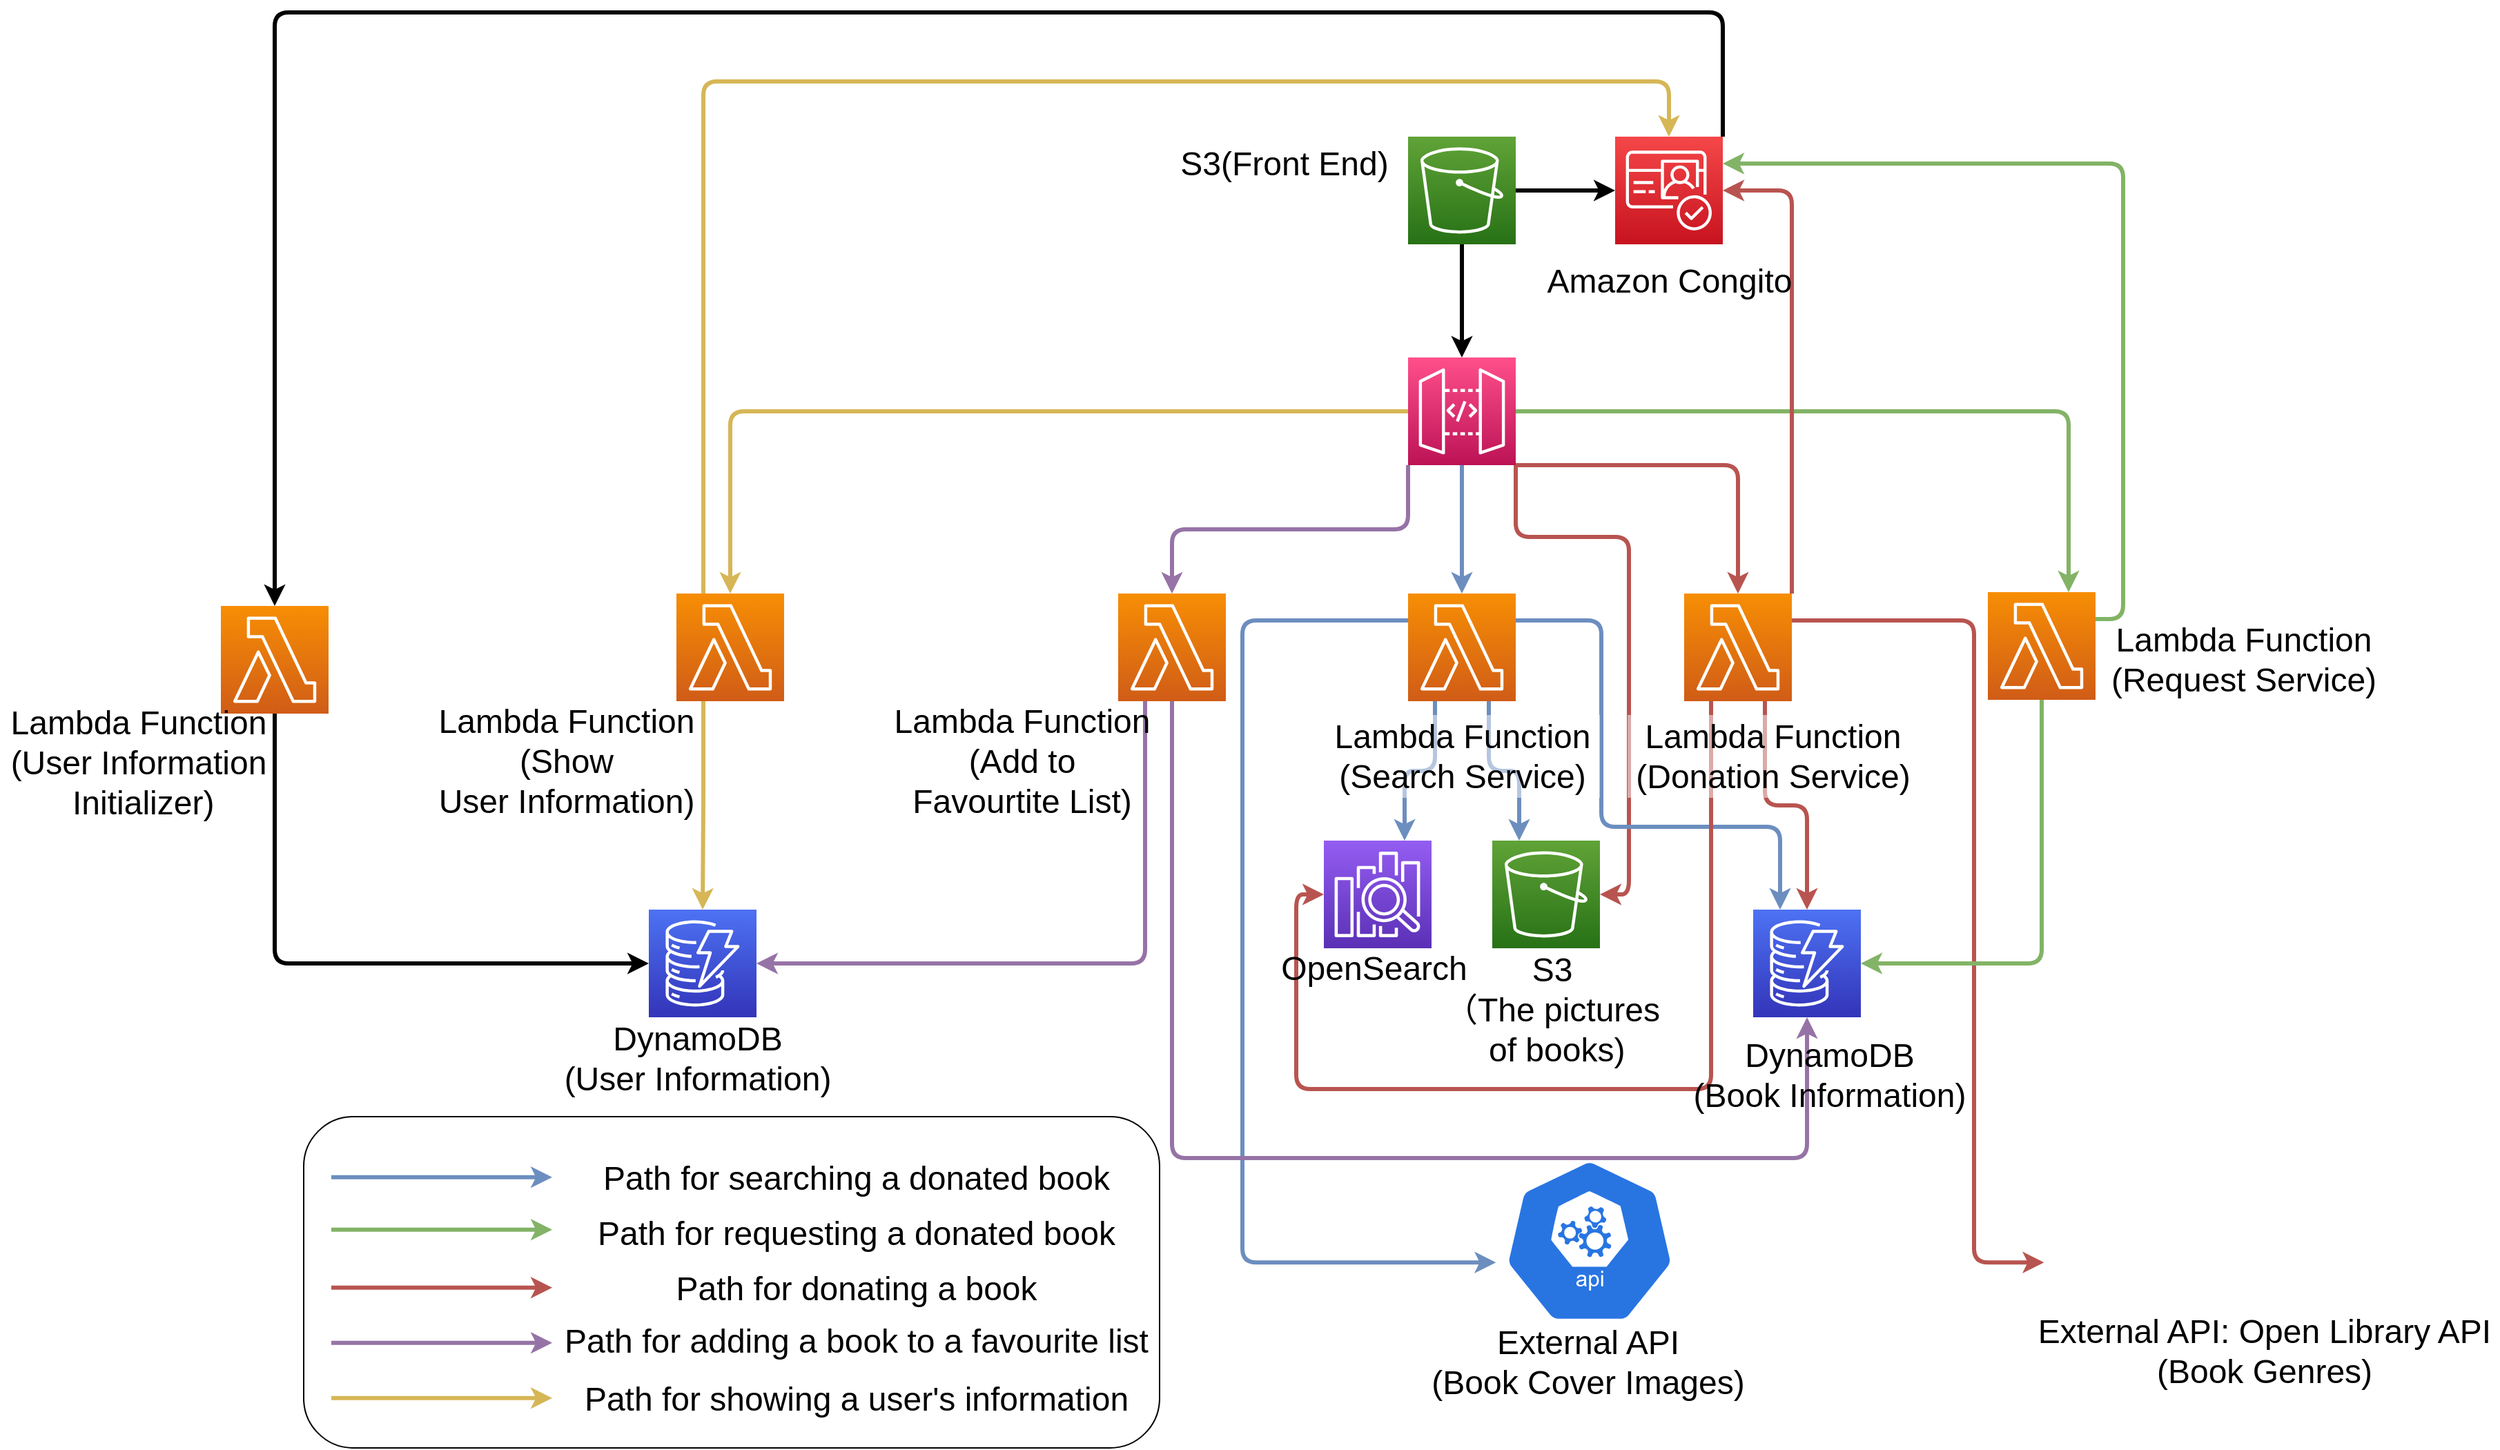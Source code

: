 <mxfile version="17.5.0" type="device"><diagram id="D3LNqmJcEc-z3oUtTfwB" name="Page-1"><mxGraphModel dx="2567" dy="1172" grid="1" gridSize="10" guides="1" tooltips="1" connect="1" arrows="1" fold="1" page="1" pageScale="1" pageWidth="827" pageHeight="1169" math="0" shadow="0"><root><mxCell id="0"/><mxCell id="1" parent="0"/><mxCell id="hub8qMFKJoHJLIhfeaCt-18" value="" style="rounded=1;whiteSpace=wrap;html=1;fontSize=24;" parent="1" vertex="1"><mxGeometry x="-550" y="870" width="620" height="240" as="geometry"/></mxCell><mxCell id="2CPSkWsIpG87qWUaYe0T-11" style="edgeStyle=orthogonalEdgeStyle;rounded=1;orthogonalLoop=1;jettySize=auto;html=1;exitX=0.5;exitY=1;exitDx=0;exitDy=0;exitPerimeter=0;entryX=0.5;entryY=0;entryDx=0;entryDy=0;entryPerimeter=0;strokeWidth=3;" parent="1" source="2CPSkWsIpG87qWUaYe0T-1" target="2CPSkWsIpG87qWUaYe0T-3" edge="1"><mxGeometry relative="1" as="geometry"/></mxCell><mxCell id="2CPSkWsIpG87qWUaYe0T-12" style="edgeStyle=orthogonalEdgeStyle;rounded=1;orthogonalLoop=1;jettySize=auto;html=1;exitX=1;exitY=0.5;exitDx=0;exitDy=0;exitPerimeter=0;strokeWidth=3;" parent="1" source="2CPSkWsIpG87qWUaYe0T-1" target="2CPSkWsIpG87qWUaYe0T-2" edge="1"><mxGeometry relative="1" as="geometry"/></mxCell><mxCell id="2CPSkWsIpG87qWUaYe0T-1" value="" style="points=[[0,0,0],[0.25,0,0],[0.5,0,0],[0.75,0,0],[1,0,0],[0,1,0],[0.25,1,0],[0.5,1,0],[0.75,1,0],[1,1,0],[0,0.25,0],[0,0.5,0],[0,0.75,0],[1,0.25,0],[1,0.5,0],[1,0.75,0]];outlineConnect=0;fontColor=#232F3E;gradientColor=#60A337;gradientDirection=north;fillColor=#277116;strokeColor=#ffffff;dashed=0;verticalLabelPosition=bottom;verticalAlign=top;align=center;html=1;fontSize=12;fontStyle=0;aspect=fixed;shape=mxgraph.aws4.resourceIcon;resIcon=mxgraph.aws4.s3;rounded=1;strokeWidth=3;" parent="1" vertex="1"><mxGeometry x="250" y="160" width="78" height="78" as="geometry"/></mxCell><mxCell id="_5RfHuEOXSOQChCm1ZdF-5" style="edgeStyle=orthogonalEdgeStyle;rounded=1;orthogonalLoop=1;jettySize=auto;html=1;exitX=1;exitY=0;exitDx=0;exitDy=0;exitPerimeter=0;strokeWidth=3;entryX=0.5;entryY=0;entryDx=0;entryDy=0;entryPerimeter=0;" edge="1" parent="1" source="2CPSkWsIpG87qWUaYe0T-2" target="_5RfHuEOXSOQChCm1ZdF-11"><mxGeometry relative="1" as="geometry"><mxPoint x="-540" y="510" as="targetPoint"/><Array as="points"><mxPoint x="478" y="70"/><mxPoint x="-571" y="70"/></Array></mxGeometry></mxCell><mxCell id="2CPSkWsIpG87qWUaYe0T-2" value="" style="points=[[0,0,0],[0.25,0,0],[0.5,0,0],[0.75,0,0],[1,0,0],[0,1,0],[0.25,1,0],[0.5,1,0],[0.75,1,0],[1,1,0],[0,0.25,0],[0,0.5,0],[0,0.75,0],[1,0.25,0],[1,0.5,0],[1,0.75,0]];outlineConnect=0;fontColor=#232F3E;gradientColor=#F54749;gradientDirection=north;fillColor=#C7131F;strokeColor=#ffffff;dashed=0;verticalLabelPosition=bottom;verticalAlign=top;align=center;html=1;fontSize=12;fontStyle=0;aspect=fixed;shape=mxgraph.aws4.resourceIcon;resIcon=mxgraph.aws4.cognito;rounded=1;strokeWidth=3;" parent="1" vertex="1"><mxGeometry x="400" y="160" width="78" height="78" as="geometry"/></mxCell><mxCell id="2CPSkWsIpG87qWUaYe0T-13" style="edgeStyle=orthogonalEdgeStyle;rounded=1;orthogonalLoop=1;jettySize=auto;html=1;exitX=1;exitY=0.5;exitDx=0;exitDy=0;exitPerimeter=0;entryX=0.75;entryY=0;entryDx=0;entryDy=0;entryPerimeter=0;fillColor=#d5e8d4;strokeColor=#82b366;strokeWidth=3;" parent="1" source="2CPSkWsIpG87qWUaYe0T-3" target="2CPSkWsIpG87qWUaYe0T-6" edge="1"><mxGeometry relative="1" as="geometry"/></mxCell><mxCell id="2CPSkWsIpG87qWUaYe0T-15" style="edgeStyle=orthogonalEdgeStyle;rounded=1;orthogonalLoop=1;jettySize=auto;html=1;entryX=0.5;entryY=0;entryDx=0;entryDy=0;entryPerimeter=0;exitX=0.5;exitY=1;exitDx=0;exitDy=0;exitPerimeter=0;strokeWidth=3;fillColor=#dae8fc;strokeColor=#6c8ebf;" parent="1" source="2CPSkWsIpG87qWUaYe0T-3" target="2CPSkWsIpG87qWUaYe0T-4" edge="1"><mxGeometry relative="1" as="geometry"><mxPoint x="300" y="410" as="sourcePoint"/></mxGeometry></mxCell><mxCell id="2CPSkWsIpG87qWUaYe0T-25" style="edgeStyle=orthogonalEdgeStyle;rounded=1;orthogonalLoop=1;jettySize=auto;html=1;exitX=0;exitY=0.5;exitDx=0;exitDy=0;exitPerimeter=0;strokeWidth=3;fillColor=#fff2cc;strokeColor=#d6b656;" parent="1" source="2CPSkWsIpG87qWUaYe0T-3" target="2CPSkWsIpG87qWUaYe0T-7" edge="1"><mxGeometry relative="1" as="geometry"/></mxCell><mxCell id="2CPSkWsIpG87qWUaYe0T-26" style="edgeStyle=orthogonalEdgeStyle;rounded=1;orthogonalLoop=1;jettySize=auto;html=1;exitX=0;exitY=1;exitDx=0;exitDy=0;exitPerimeter=0;entryX=0.5;entryY=0;entryDx=0;entryDy=0;entryPerimeter=0;strokeWidth=3;fillColor=#e1d5e7;strokeColor=#9673a6;" parent="1" source="2CPSkWsIpG87qWUaYe0T-3" target="2CPSkWsIpG87qWUaYe0T-16" edge="1"><mxGeometry relative="1" as="geometry"/></mxCell><mxCell id="2CPSkWsIpG87qWUaYe0T-32" style="edgeStyle=orthogonalEdgeStyle;rounded=1;orthogonalLoop=1;jettySize=auto;html=1;exitX=1;exitY=1;exitDx=0;exitDy=0;exitPerimeter=0;entryX=0.5;entryY=0;entryDx=0;entryDy=0;entryPerimeter=0;strokeWidth=3;fillColor=#f8cecc;strokeColor=#b85450;" parent="1" source="2CPSkWsIpG87qWUaYe0T-3" target="2CPSkWsIpG87qWUaYe0T-5" edge="1"><mxGeometry relative="1" as="geometry"><Array as="points"><mxPoint x="489" y="398"/></Array></mxGeometry></mxCell><mxCell id="ykMmjt7tCY-HOUM3ol9C-1" style="edgeStyle=orthogonalEdgeStyle;orthogonalLoop=1;jettySize=auto;html=1;exitX=1;exitY=1;exitDx=0;exitDy=0;exitPerimeter=0;entryX=1;entryY=0.5;entryDx=0;entryDy=0;entryPerimeter=0;fillColor=#f8cecc;strokeColor=#b85450;rounded=1;strokeWidth=3;" parent="1" source="2CPSkWsIpG87qWUaYe0T-3" target="2CPSkWsIpG87qWUaYe0T-24" edge="1"><mxGeometry relative="1" as="geometry"><mxPoint x="440" y="710" as="targetPoint"/><Array as="points"><mxPoint x="328" y="450"/><mxPoint x="410" y="450"/><mxPoint x="410" y="709"/></Array></mxGeometry></mxCell><mxCell id="2CPSkWsIpG87qWUaYe0T-3" value="" style="points=[[0,0,0],[0.25,0,0],[0.5,0,0],[0.75,0,0],[1,0,0],[0,1,0],[0.25,1,0],[0.5,1,0],[0.75,1,0],[1,1,0],[0,0.25,0],[0,0.5,0],[0,0.75,0],[1,0.25,0],[1,0.5,0],[1,0.75,0]];outlineConnect=0;fontColor=#232F3E;gradientColor=#FF4F8B;gradientDirection=north;fillColor=#BC1356;strokeColor=#ffffff;dashed=0;verticalLabelPosition=bottom;verticalAlign=top;align=center;html=1;fontSize=12;fontStyle=0;aspect=fixed;shape=mxgraph.aws4.resourceIcon;resIcon=mxgraph.aws4.api_gateway;rounded=1;strokeWidth=3;" parent="1" vertex="1"><mxGeometry x="250" y="320" width="78" height="78" as="geometry"/></mxCell><mxCell id="2CPSkWsIpG87qWUaYe0T-34" style="edgeStyle=orthogonalEdgeStyle;rounded=1;orthogonalLoop=1;jettySize=auto;html=1;exitX=0.75;exitY=1;exitDx=0;exitDy=0;exitPerimeter=0;entryX=0.25;entryY=0;entryDx=0;entryDy=0;entryPerimeter=0;strokeWidth=3;fillColor=#dae8fc;strokeColor=#6c8ebf;" parent="1" source="2CPSkWsIpG87qWUaYe0T-4" target="2CPSkWsIpG87qWUaYe0T-24" edge="1"><mxGeometry relative="1" as="geometry"/></mxCell><mxCell id="2CPSkWsIpG87qWUaYe0T-37" style="edgeStyle=orthogonalEdgeStyle;rounded=1;orthogonalLoop=1;jettySize=auto;html=1;exitX=0;exitY=0.25;exitDx=0;exitDy=0;exitPerimeter=0;entryX=0.005;entryY=0.63;entryDx=0;entryDy=0;entryPerimeter=0;strokeWidth=3;fillColor=#dae8fc;strokeColor=#6c8ebf;" parent="1" source="2CPSkWsIpG87qWUaYe0T-4" target="2CPSkWsIpG87qWUaYe0T-10" edge="1"><mxGeometry relative="1" as="geometry"><Array as="points"><mxPoint x="130" y="511"/><mxPoint x="130" y="976"/></Array></mxGeometry></mxCell><mxCell id="2CPSkWsIpG87qWUaYe0T-44" style="edgeStyle=orthogonalEdgeStyle;rounded=1;orthogonalLoop=1;jettySize=auto;html=1;exitX=1;exitY=0.25;exitDx=0;exitDy=0;exitPerimeter=0;entryX=0.25;entryY=0;entryDx=0;entryDy=0;entryPerimeter=0;strokeWidth=3;fillColor=#dae8fc;strokeColor=#6c8ebf;" parent="1" source="2CPSkWsIpG87qWUaYe0T-4" target="2CPSkWsIpG87qWUaYe0T-9" edge="1"><mxGeometry relative="1" as="geometry"><Array as="points"><mxPoint x="390" y="510"/><mxPoint x="390" y="660"/><mxPoint x="520" y="660"/></Array></mxGeometry></mxCell><mxCell id="CkHd4Yt1kGebY72zLA27-1" style="edgeStyle=orthogonalEdgeStyle;rounded=1;orthogonalLoop=1;jettySize=auto;html=1;exitX=0.25;exitY=1;exitDx=0;exitDy=0;exitPerimeter=0;entryX=0.75;entryY=0;entryDx=0;entryDy=0;entryPerimeter=0;strokeWidth=3;fillColor=#dae8fc;strokeColor=#6c8ebf;" parent="1" source="2CPSkWsIpG87qWUaYe0T-4" target="2CPSkWsIpG87qWUaYe0T-8" edge="1"><mxGeometry relative="1" as="geometry"/></mxCell><mxCell id="2CPSkWsIpG87qWUaYe0T-4" value="" style="points=[[0,0,0],[0.25,0,0],[0.5,0,0],[0.75,0,0],[1,0,0],[0,1,0],[0.25,1,0],[0.5,1,0],[0.75,1,0],[1,1,0],[0,0.25,0],[0,0.5,0],[0,0.75,0],[1,0.25,0],[1,0.5,0],[1,0.75,0]];outlineConnect=0;fontColor=#232F3E;gradientColor=#F78E04;gradientDirection=north;fillColor=#D05C17;strokeColor=#ffffff;dashed=0;verticalLabelPosition=bottom;verticalAlign=top;align=center;html=1;fontSize=12;fontStyle=0;aspect=fixed;shape=mxgraph.aws4.resourceIcon;resIcon=mxgraph.aws4.lambda;rounded=1;strokeWidth=3;" parent="1" vertex="1"><mxGeometry x="250" y="491" width="78" height="78" as="geometry"/></mxCell><mxCell id="2CPSkWsIpG87qWUaYe0T-31" style="edgeStyle=orthogonalEdgeStyle;rounded=1;orthogonalLoop=1;jettySize=auto;html=1;exitX=0.75;exitY=1;exitDx=0;exitDy=0;exitPerimeter=0;entryX=0.5;entryY=0;entryDx=0;entryDy=0;entryPerimeter=0;strokeWidth=3;fillColor=#f8cecc;strokeColor=#b85450;" parent="1" source="2CPSkWsIpG87qWUaYe0T-5" target="2CPSkWsIpG87qWUaYe0T-9" edge="1"><mxGeometry relative="1" as="geometry"/></mxCell><mxCell id="2CPSkWsIpG87qWUaYe0T-38" style="edgeStyle=orthogonalEdgeStyle;rounded=1;orthogonalLoop=1;jettySize=auto;html=1;exitX=1;exitY=0;exitDx=0;exitDy=0;exitPerimeter=0;entryX=1;entryY=0.5;entryDx=0;entryDy=0;entryPerimeter=0;strokeWidth=3;fillColor=#f8cecc;strokeColor=#b85450;" parent="1" source="2CPSkWsIpG87qWUaYe0T-5" target="2CPSkWsIpG87qWUaYe0T-2" edge="1"><mxGeometry relative="1" as="geometry"/></mxCell><mxCell id="CkHd4Yt1kGebY72zLA27-8" style="edgeStyle=orthogonalEdgeStyle;rounded=1;orthogonalLoop=1;jettySize=auto;html=1;exitX=0.25;exitY=1;exitDx=0;exitDy=0;exitPerimeter=0;entryX=0;entryY=0.5;entryDx=0;entryDy=0;entryPerimeter=0;strokeWidth=3;fillColor=#f8cecc;strokeColor=#b85450;" parent="1" source="2CPSkWsIpG87qWUaYe0T-5" target="2CPSkWsIpG87qWUaYe0T-8" edge="1"><mxGeometry relative="1" as="geometry"><Array as="points"><mxPoint x="470" y="850"/><mxPoint x="169" y="850"/><mxPoint x="169" y="709"/></Array></mxGeometry></mxCell><mxCell id="CkHd4Yt1kGebY72zLA27-11" style="edgeStyle=orthogonalEdgeStyle;rounded=1;orthogonalLoop=1;jettySize=auto;html=1;exitX=1;exitY=0.25;exitDx=0;exitDy=0;exitPerimeter=0;entryX=0.005;entryY=0.63;entryDx=0;entryDy=0;entryPerimeter=0;strokeWidth=3;fillColor=#f8cecc;strokeColor=#b85450;" parent="1" source="2CPSkWsIpG87qWUaYe0T-5" edge="1"><mxGeometry relative="1" as="geometry"><Array as="points"><mxPoint x="660" y="511"/><mxPoint x="660" y="976"/></Array><mxPoint x="710.685" y="975.6" as="targetPoint"/></mxGeometry></mxCell><mxCell id="2CPSkWsIpG87qWUaYe0T-5" value="" style="points=[[0,0,0],[0.25,0,0],[0.5,0,0],[0.75,0,0],[1,0,0],[0,1,0],[0.25,1,0],[0.5,1,0],[0.75,1,0],[1,1,0],[0,0.25,0],[0,0.5,0],[0,0.75,0],[1,0.25,0],[1,0.5,0],[1,0.75,0]];outlineConnect=0;fontColor=#232F3E;gradientColor=#F78E04;gradientDirection=north;fillColor=#D05C17;strokeColor=#ffffff;dashed=0;verticalLabelPosition=bottom;verticalAlign=top;align=center;html=1;fontSize=12;fontStyle=0;aspect=fixed;shape=mxgraph.aws4.resourceIcon;resIcon=mxgraph.aws4.lambda;rounded=1;strokeWidth=3;" parent="1" vertex="1"><mxGeometry x="450" y="491" width="78" height="78" as="geometry"/></mxCell><mxCell id="2CPSkWsIpG87qWUaYe0T-28" style="edgeStyle=orthogonalEdgeStyle;rounded=1;orthogonalLoop=1;jettySize=auto;html=1;exitX=0.5;exitY=1;exitDx=0;exitDy=0;exitPerimeter=0;entryX=1;entryY=0.5;entryDx=0;entryDy=0;entryPerimeter=0;fillColor=#d5e8d4;strokeColor=#82b366;strokeWidth=3;" parent="1" source="2CPSkWsIpG87qWUaYe0T-6" target="2CPSkWsIpG87qWUaYe0T-9" edge="1"><mxGeometry relative="1" as="geometry"/></mxCell><mxCell id="2CPSkWsIpG87qWUaYe0T-30" style="edgeStyle=orthogonalEdgeStyle;rounded=1;orthogonalLoop=1;jettySize=auto;html=1;exitX=1;exitY=0.25;exitDx=0;exitDy=0;exitPerimeter=0;entryX=1;entryY=0.25;entryDx=0;entryDy=0;entryPerimeter=0;fillColor=#d5e8d4;strokeColor=#82b366;strokeWidth=3;" parent="1" source="2CPSkWsIpG87qWUaYe0T-6" target="2CPSkWsIpG87qWUaYe0T-2" edge="1"><mxGeometry relative="1" as="geometry"/></mxCell><mxCell id="2CPSkWsIpG87qWUaYe0T-6" value="" style="points=[[0,0,0],[0.25,0,0],[0.5,0,0],[0.75,0,0],[1,0,0],[0,1,0],[0.25,1,0],[0.5,1,0],[0.75,1,0],[1,1,0],[0,0.25,0],[0,0.5,0],[0,0.75,0],[1,0.25,0],[1,0.5,0],[1,0.75,0]];outlineConnect=0;fontColor=#232F3E;gradientColor=#F78E04;gradientDirection=north;fillColor=#D05C17;strokeColor=#ffffff;dashed=0;verticalLabelPosition=bottom;verticalAlign=top;align=center;html=1;fontSize=12;fontStyle=0;aspect=fixed;shape=mxgraph.aws4.resourceIcon;resIcon=mxgraph.aws4.lambda;rounded=1;strokeWidth=3;" parent="1" vertex="1"><mxGeometry x="670" y="490" width="78" height="78" as="geometry"/></mxCell><mxCell id="_5RfHuEOXSOQChCm1ZdF-2" style="edgeStyle=orthogonalEdgeStyle;rounded=1;orthogonalLoop=1;jettySize=auto;html=1;exitX=0.25;exitY=1;exitDx=0;exitDy=0;exitPerimeter=0;fillColor=#fff2cc;strokeColor=#d6b656;strokeWidth=3;" edge="1" parent="1" source="2CPSkWsIpG87qWUaYe0T-7" target="_5RfHuEOXSOQChCm1ZdF-1"><mxGeometry relative="1" as="geometry"/></mxCell><mxCell id="_5RfHuEOXSOQChCm1ZdF-17" style="edgeStyle=orthogonalEdgeStyle;rounded=1;orthogonalLoop=1;jettySize=auto;html=1;exitX=0.25;exitY=0;exitDx=0;exitDy=0;exitPerimeter=0;entryX=0.5;entryY=0;entryDx=0;entryDy=0;entryPerimeter=0;strokeWidth=3;fillColor=#fff2cc;strokeColor=#d6b656;" edge="1" parent="1" source="2CPSkWsIpG87qWUaYe0T-7" target="2CPSkWsIpG87qWUaYe0T-2"><mxGeometry relative="1" as="geometry"><Array as="points"><mxPoint x="-260" y="120"/><mxPoint x="439" y="120"/></Array></mxGeometry></mxCell><mxCell id="2CPSkWsIpG87qWUaYe0T-7" value="" style="points=[[0,0,0],[0.25,0,0],[0.5,0,0],[0.75,0,0],[1,0,0],[0,1,0],[0.25,1,0],[0.5,1,0],[0.75,1,0],[1,1,0],[0,0.25,0],[0,0.5,0],[0,0.75,0],[1,0.25,0],[1,0.5,0],[1,0.75,0]];outlineConnect=0;fontColor=#232F3E;gradientColor=#F78E04;gradientDirection=north;fillColor=#D05C17;strokeColor=#ffffff;dashed=0;verticalLabelPosition=bottom;verticalAlign=top;align=center;html=1;fontSize=12;fontStyle=0;aspect=fixed;shape=mxgraph.aws4.resourceIcon;resIcon=mxgraph.aws4.lambda;rounded=1;strokeWidth=3;" parent="1" vertex="1"><mxGeometry x="-280" y="491" width="78" height="78" as="geometry"/></mxCell><mxCell id="2CPSkWsIpG87qWUaYe0T-8" value="" style="points=[[0,0,0],[0.25,0,0],[0.5,0,0],[0.75,0,0],[1,0,0],[0,1,0],[0.25,1,0],[0.5,1,0],[0.75,1,0],[1,1,0],[0,0.25,0],[0,0.5,0],[0,0.75,0],[1,0.25,0],[1,0.5,0],[1,0.75,0]];outlineConnect=0;fontColor=#232F3E;gradientColor=#945DF2;gradientDirection=north;fillColor=#5A30B5;strokeColor=#ffffff;dashed=0;verticalLabelPosition=bottom;verticalAlign=top;align=center;html=1;fontSize=12;fontStyle=0;aspect=fixed;shape=mxgraph.aws4.resourceIcon;resIcon=mxgraph.aws4.elasticsearch_service;rounded=1;strokeWidth=3;" parent="1" vertex="1"><mxGeometry x="189" y="670" width="78" height="78" as="geometry"/></mxCell><mxCell id="2CPSkWsIpG87qWUaYe0T-9" value="" style="points=[[0,0,0],[0.25,0,0],[0.5,0,0],[0.75,0,0],[1,0,0],[0,1,0],[0.25,1,0],[0.5,1,0],[0.75,1,0],[1,1,0],[0,0.25,0],[0,0.5,0],[0,0.75,0],[1,0.25,0],[1,0.5,0],[1,0.75,0]];outlineConnect=0;fontColor=#232F3E;gradientColor=#4D72F3;gradientDirection=north;fillColor=#3334B9;strokeColor=#ffffff;dashed=0;verticalLabelPosition=bottom;verticalAlign=top;align=center;html=1;fontSize=12;fontStyle=0;aspect=fixed;shape=mxgraph.aws4.resourceIcon;resIcon=mxgraph.aws4.dynamodb;rounded=1;strokeWidth=3;" parent="1" vertex="1"><mxGeometry x="500" y="720" width="78" height="78" as="geometry"/></mxCell><mxCell id="2CPSkWsIpG87qWUaYe0T-10" value="" style="html=1;dashed=0;whitespace=wrap;fillColor=#2875E2;strokeColor=#ffffff;points=[[0.005,0.63,0],[0.1,0.2,0],[0.9,0.2,0],[0.5,0,0],[0.995,0.63,0],[0.72,0.99,0],[0.5,1,0],[0.28,0.99,0]];shape=mxgraph.kubernetes.icon;prIcon=api;rounded=1;strokeWidth=3;" parent="1" vertex="1"><mxGeometry x="313" y="900" width="137" height="120" as="geometry"/></mxCell><mxCell id="2CPSkWsIpG87qWUaYe0T-35" style="edgeStyle=orthogonalEdgeStyle;rounded=1;orthogonalLoop=1;jettySize=auto;html=1;exitX=0.5;exitY=1;exitDx=0;exitDy=0;exitPerimeter=0;entryX=0.5;entryY=1;entryDx=0;entryDy=0;entryPerimeter=0;strokeWidth=3;fillColor=#e1d5e7;strokeColor=#9673a6;" parent="1" source="2CPSkWsIpG87qWUaYe0T-16" target="2CPSkWsIpG87qWUaYe0T-9" edge="1"><mxGeometry relative="1" as="geometry"><Array as="points"><mxPoint x="79" y="900"/><mxPoint x="539" y="900"/></Array></mxGeometry></mxCell><mxCell id="_5RfHuEOXSOQChCm1ZdF-4" style="edgeStyle=orthogonalEdgeStyle;rounded=1;orthogonalLoop=1;jettySize=auto;html=1;exitX=0.25;exitY=1;exitDx=0;exitDy=0;exitPerimeter=0;entryX=1;entryY=0.5;entryDx=0;entryDy=0;entryPerimeter=0;strokeWidth=3;fillColor=#e1d5e7;strokeColor=#9673a6;" edge="1" parent="1" source="2CPSkWsIpG87qWUaYe0T-16" target="_5RfHuEOXSOQChCm1ZdF-1"><mxGeometry relative="1" as="geometry"/></mxCell><mxCell id="2CPSkWsIpG87qWUaYe0T-16" value="" style="points=[[0,0,0],[0.25,0,0],[0.5,0,0],[0.75,0,0],[1,0,0],[0,1,0],[0.25,1,0],[0.5,1,0],[0.75,1,0],[1,1,0],[0,0.25,0],[0,0.5,0],[0,0.75,0],[1,0.25,0],[1,0.5,0],[1,0.75,0]];outlineConnect=0;fontColor=#232F3E;gradientColor=#F78E04;gradientDirection=north;fillColor=#D05C17;strokeColor=#ffffff;dashed=0;verticalLabelPosition=bottom;verticalAlign=top;align=center;html=1;fontSize=12;fontStyle=0;aspect=fixed;shape=mxgraph.aws4.resourceIcon;resIcon=mxgraph.aws4.lambda;rounded=1;strokeWidth=3;" parent="1" vertex="1"><mxGeometry x="40" y="491" width="78" height="78" as="geometry"/></mxCell><mxCell id="2CPSkWsIpG87qWUaYe0T-24" value="" style="points=[[0,0,0],[0.25,0,0],[0.5,0,0],[0.75,0,0],[1,0,0],[0,1,0],[0.25,1,0],[0.5,1,0],[0.75,1,0],[1,1,0],[0,0.25,0],[0,0.5,0],[0,0.75,0],[1,0.25,0],[1,0.5,0],[1,0.75,0]];outlineConnect=0;fontColor=#232F3E;gradientColor=#60A337;gradientDirection=north;fillColor=#277116;strokeColor=#ffffff;dashed=0;verticalLabelPosition=bottom;verticalAlign=top;align=center;html=1;fontSize=12;fontStyle=0;aspect=fixed;shape=mxgraph.aws4.resourceIcon;resIcon=mxgraph.aws4.s3;rounded=1;strokeWidth=3;" parent="1" vertex="1"><mxGeometry x="311" y="670" width="78" height="78" as="geometry"/></mxCell><mxCell id="2CPSkWsIpG87qWUaYe0T-45" value="&lt;font style=&quot;font-size: 24px&quot;&gt;S3(Front End)&lt;/font&gt;" style="text;html=1;align=center;verticalAlign=middle;resizable=0;points=[];autosize=1;strokeColor=none;fillColor=none;" parent="1" vertex="1"><mxGeometry x="75" y="170" width="170" height="20" as="geometry"/></mxCell><mxCell id="2CPSkWsIpG87qWUaYe0T-47" value="Lambda Function&lt;br&gt;(Show &lt;br&gt;User Information)" style="text;html=1;align=center;verticalAlign=middle;resizable=0;points=[];autosize=1;strokeColor=none;fillColor=none;fontSize=24;" parent="1" vertex="1"><mxGeometry x="-460" y="568" width="200" height="90" as="geometry"/></mxCell><mxCell id="2CPSkWsIpG87qWUaYe0T-48" value="Lambda Function&lt;br&gt;(Add to &lt;br&gt;Favourtite List)" style="text;html=1;align=center;verticalAlign=middle;resizable=0;points=[];autosize=1;strokeColor=none;fillColor=none;fontSize=24;" parent="1" vertex="1"><mxGeometry x="-130" y="568" width="200" height="90" as="geometry"/></mxCell><mxCell id="2CPSkWsIpG87qWUaYe0T-50" value="Lambda Function&lt;br&gt;(Search Service)" style="text;html=1;align=center;verticalAlign=middle;resizable=0;points=[];autosize=1;strokeColor=none;fillColor=default;fontSize=24;opacity=50;" parent="1" vertex="1"><mxGeometry x="189" y="579" width="200" height="60" as="geometry"/></mxCell><mxCell id="2CPSkWsIpG87qWUaYe0T-53" value="Lambda Function&lt;br&gt;(Donation Service)" style="text;html=1;align=center;verticalAlign=middle;resizable=0;points=[];autosize=1;strokeColor=none;fillColor=default;fontSize=24;opacity=50;" parent="1" vertex="1"><mxGeometry x="409" y="579" width="210" height="60" as="geometry"/></mxCell><mxCell id="2CPSkWsIpG87qWUaYe0T-54" value="Lambda Function&lt;br&gt;(Request Service)" style="text;html=1;align=center;verticalAlign=middle;resizable=0;points=[];autosize=1;strokeColor=none;fillColor=none;fontSize=24;" parent="1" vertex="1"><mxGeometry x="750" y="509" width="210" height="60" as="geometry"/></mxCell><mxCell id="2CPSkWsIpG87qWUaYe0T-61" value="DynamoDB&lt;br&gt;(Book Information)" style="text;html=1;align=center;verticalAlign=middle;resizable=0;points=[];autosize=1;strokeColor=none;fillColor=none;fontSize=24;" parent="1" vertex="1"><mxGeometry x="450" y="810" width="210" height="60" as="geometry"/></mxCell><mxCell id="2CPSkWsIpG87qWUaYe0T-62" value="OpenSearch" style="text;html=1;align=center;verticalAlign=middle;resizable=0;points=[];autosize=1;strokeColor=none;fillColor=none;fontSize=24;" parent="1" vertex="1"><mxGeometry x="150" y="748" width="150" height="30" as="geometry"/></mxCell><mxCell id="2CPSkWsIpG87qWUaYe0T-63" value="S3&lt;br&gt;（The pictures&lt;br&gt;&amp;nbsp;of books)" style="text;html=1;align=center;verticalAlign=middle;resizable=0;points=[];autosize=1;strokeColor=none;fillColor=none;fontSize=24;" parent="1" vertex="1"><mxGeometry x="268.5" y="748" width="170" height="90" as="geometry"/></mxCell><mxCell id="2CPSkWsIpG87qWUaYe0T-64" value="Amazon Congito" style="text;html=1;align=center;verticalAlign=middle;resizable=0;points=[];autosize=1;strokeColor=none;fillColor=none;fontSize=24;" parent="1" vertex="1"><mxGeometry x="344" y="250" width="190" height="30" as="geometry"/></mxCell><mxCell id="2CPSkWsIpG87qWUaYe0T-65" value="External API&lt;br&gt;(Book Cover Images)" style="text;html=1;align=center;verticalAlign=middle;resizable=0;points=[];autosize=1;strokeColor=none;fillColor=none;fontSize=24;" parent="1" vertex="1"><mxGeometry x="260" y="1018" width="240" height="60" as="geometry"/></mxCell><mxCell id="hub8qMFKJoHJLIhfeaCt-7" value="" style="endArrow=classic;html=1;rounded=0;strokeWidth=3;fillColor=#d5e8d4;strokeColor=#82b366;" parent="1" edge="1"><mxGeometry width="50" height="50" relative="1" as="geometry"><mxPoint x="-530" y="951.89" as="sourcePoint"/><mxPoint x="-370" y="951.89" as="targetPoint"/></mxGeometry></mxCell><mxCell id="hub8qMFKJoHJLIhfeaCt-8" value="" style="endArrow=classic;html=1;rounded=0;strokeWidth=3;fillColor=#dae8fc;strokeColor=#6c8ebf;" parent="1" edge="1"><mxGeometry width="50" height="50" relative="1" as="geometry"><mxPoint x="-530" y="913.89" as="sourcePoint"/><mxPoint x="-370" y="913.89" as="targetPoint"/></mxGeometry></mxCell><mxCell id="hub8qMFKJoHJLIhfeaCt-9" value="" style="endArrow=classic;html=1;rounded=0;strokeWidth=3;fillColor=#f8cecc;strokeColor=#b85450;" parent="1" edge="1"><mxGeometry width="50" height="50" relative="1" as="geometry"><mxPoint x="-530" y="993.89" as="sourcePoint"/><mxPoint x="-370" y="993.89" as="targetPoint"/></mxGeometry></mxCell><mxCell id="hub8qMFKJoHJLIhfeaCt-10" value="" style="endArrow=classic;html=1;rounded=0;strokeWidth=3;fillColor=#e1d5e7;strokeColor=#9673a6;" parent="1" edge="1"><mxGeometry width="50" height="50" relative="1" as="geometry"><mxPoint x="-530" y="1033.89" as="sourcePoint"/><mxPoint x="-370" y="1033.89" as="targetPoint"/></mxGeometry></mxCell><mxCell id="hub8qMFKJoHJLIhfeaCt-12" value="" style="endArrow=classic;html=1;rounded=0;strokeWidth=3;fillColor=#fff2cc;strokeColor=#d6b656;" parent="1" edge="1"><mxGeometry width="50" height="50" relative="1" as="geometry"><mxPoint x="-530" y="1073.89" as="sourcePoint"/><mxPoint x="-370" y="1073.89" as="targetPoint"/></mxGeometry></mxCell><mxCell id="hub8qMFKJoHJLIhfeaCt-13" value="Path for searching a donated book" style="text;html=1;align=center;verticalAlign=middle;resizable=0;points=[];autosize=1;strokeColor=none;fillColor=none;fontSize=24;" parent="1" vertex="1"><mxGeometry x="-340" y="900" width="380" height="30" as="geometry"/></mxCell><mxCell id="hub8qMFKJoHJLIhfeaCt-14" value="Path for requesting a donated book" style="text;html=1;align=center;verticalAlign=middle;resizable=0;points=[];autosize=1;strokeColor=none;fillColor=none;fontSize=24;" parent="1" vertex="1"><mxGeometry x="-345" y="940" width="390" height="30" as="geometry"/></mxCell><mxCell id="hub8qMFKJoHJLIhfeaCt-15" value="Path for donating a book" style="text;html=1;align=center;verticalAlign=middle;resizable=0;points=[];autosize=1;strokeColor=none;fillColor=none;fontSize=24;" parent="1" vertex="1"><mxGeometry x="-290" y="980" width="280" height="30" as="geometry"/></mxCell><mxCell id="hub8qMFKJoHJLIhfeaCt-16" value="Path for adding a book to a favourite list" style="text;html=1;align=center;verticalAlign=middle;resizable=0;points=[];autosize=1;strokeColor=none;fillColor=none;fontSize=24;" parent="1" vertex="1"><mxGeometry x="-370" y="1018" width="440" height="30" as="geometry"/></mxCell><mxCell id="hub8qMFKJoHJLIhfeaCt-17" value="Path for showing a user's information" style="text;html=1;align=center;verticalAlign=middle;resizable=0;points=[];autosize=1;strokeColor=none;fillColor=none;fontSize=24;" parent="1" vertex="1"><mxGeometry x="-355" y="1060" width="410" height="30" as="geometry"/></mxCell><mxCell id="CkHd4Yt1kGebY72zLA27-6" value="External API: Open Library API&lt;br&gt;(Book Genres)" style="text;html=1;align=center;verticalAlign=middle;resizable=0;points=[];autosize=1;strokeColor=none;fillColor=none;fontSize=24;" parent="1" vertex="1"><mxGeometry x="700" y="1010" width="340" height="60" as="geometry"/></mxCell><mxCell id="V4W779giCS7ccy--e845-1" value="" style="shape=image;imageAspect=0;aspect=fixed;verticalLabelPosition=bottom;verticalAlign=top;image=https://openlibrary.org/static/images/openlibrary-logo-tighter.svg;" parent="1" vertex="1"><mxGeometry x="710" y="930" width="300" height="75" as="geometry"/></mxCell><mxCell id="_5RfHuEOXSOQChCm1ZdF-1" value="" style="points=[[0,0,0],[0.25,0,0],[0.5,0,0],[0.75,0,0],[1,0,0],[0,1,0],[0.25,1,0],[0.5,1,0],[0.75,1,0],[1,1,0],[0,0.25,0],[0,0.5,0],[0,0.75,0],[1,0.25,0],[1,0.5,0],[1,0.75,0]];outlineConnect=0;fontColor=#232F3E;gradientColor=#4D72F3;gradientDirection=north;fillColor=#3334B9;strokeColor=#ffffff;dashed=0;verticalLabelPosition=bottom;verticalAlign=top;align=center;html=1;fontSize=12;fontStyle=0;aspect=fixed;shape=mxgraph.aws4.resourceIcon;resIcon=mxgraph.aws4.dynamodb;rounded=1;strokeWidth=3;" vertex="1" parent="1"><mxGeometry x="-300" y="720" width="78" height="78" as="geometry"/></mxCell><mxCell id="_5RfHuEOXSOQChCm1ZdF-3" value="DynamoDB&lt;br&gt;(User Information)" style="text;html=1;align=center;verticalAlign=middle;resizable=0;points=[];autosize=1;strokeColor=none;fillColor=none;fontSize=24;" vertex="1" parent="1"><mxGeometry x="-370" y="798" width="210" height="60" as="geometry"/></mxCell><mxCell id="_5RfHuEOXSOQChCm1ZdF-15" style="edgeStyle=orthogonalEdgeStyle;rounded=1;orthogonalLoop=1;jettySize=auto;html=1;exitX=0.5;exitY=1;exitDx=0;exitDy=0;exitPerimeter=0;entryX=0;entryY=0.5;entryDx=0;entryDy=0;entryPerimeter=0;strokeWidth=3;" edge="1" parent="1" source="_5RfHuEOXSOQChCm1ZdF-11" target="_5RfHuEOXSOQChCm1ZdF-1"><mxGeometry relative="1" as="geometry"/></mxCell><mxCell id="_5RfHuEOXSOQChCm1ZdF-11" value="" style="points=[[0,0,0],[0.25,0,0],[0.5,0,0],[0.75,0,0],[1,0,0],[0,1,0],[0.25,1,0],[0.5,1,0],[0.75,1,0],[1,1,0],[0,0.25,0],[0,0.5,0],[0,0.75,0],[1,0.25,0],[1,0.5,0],[1,0.75,0]];outlineConnect=0;fontColor=#232F3E;gradientColor=#F78E04;gradientDirection=north;fillColor=#D05C17;strokeColor=#ffffff;dashed=0;verticalLabelPosition=bottom;verticalAlign=top;align=center;html=1;fontSize=12;fontStyle=0;aspect=fixed;shape=mxgraph.aws4.resourceIcon;resIcon=mxgraph.aws4.lambda;rounded=1;strokeWidth=3;" vertex="1" parent="1"><mxGeometry x="-610" y="500" width="78" height="78" as="geometry"/></mxCell><mxCell id="_5RfHuEOXSOQChCm1ZdF-14" value="Lambda Function&lt;br&gt;(User Information&lt;br&gt;&amp;nbsp;Initializer)" style="text;html=1;align=center;verticalAlign=middle;resizable=0;points=[];autosize=1;strokeColor=none;fillColor=none;fontSize=24;" vertex="1" parent="1"><mxGeometry x="-770" y="569" width="200" height="90" as="geometry"/></mxCell></root></mxGraphModel></diagram></mxfile>
